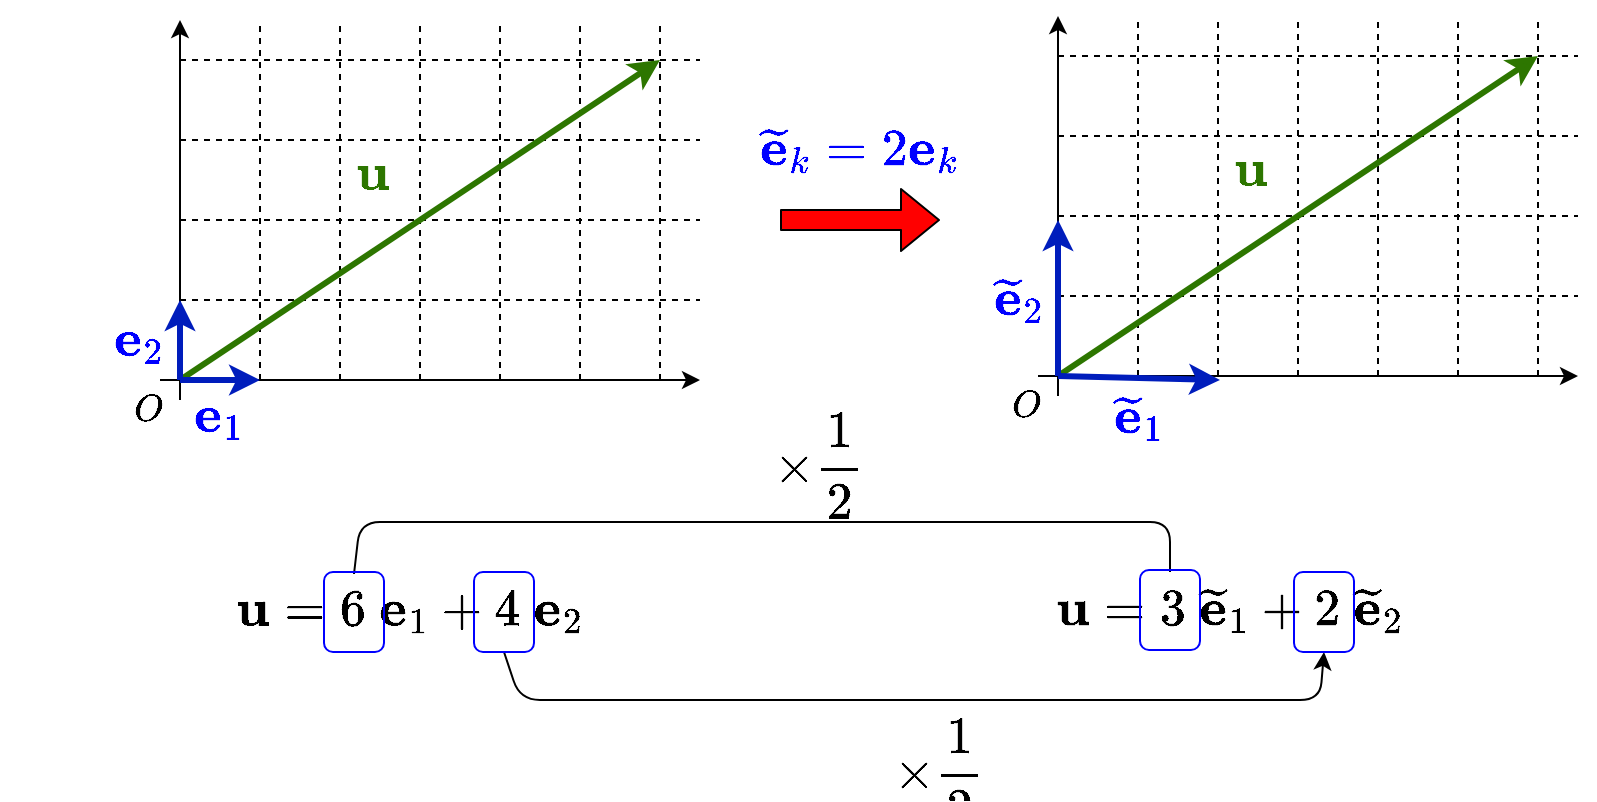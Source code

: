 <mxfile>
    <diagram id="AeXYEoOeGZxjDp4z60xk" name="ページ1">
        <mxGraphModel dx="746" dy="419" grid="1" gridSize="10" guides="1" tooltips="1" connect="1" arrows="1" fold="1" page="1" pageScale="1" pageWidth="850" pageHeight="500" background="#ffffff" math="1" shadow="0">
            <root>
                <mxCell id="0"/>
                <mxCell id="1" parent="0"/>
                <mxCell id="2" value="" style="endArrow=classic;html=1;strokeColor=#000000;" edge="1" parent="1">
                    <mxGeometry width="50" height="50" relative="1" as="geometry">
                        <mxPoint x="70" y="240" as="sourcePoint"/>
                        <mxPoint x="340" y="240" as="targetPoint"/>
                    </mxGeometry>
                </mxCell>
                <mxCell id="3" value="" style="endArrow=none;dashed=1;html=1;strokeColor=#000000;" edge="1" parent="1">
                    <mxGeometry width="50" height="50" relative="1" as="geometry">
                        <mxPoint x="80" y="200" as="sourcePoint"/>
                        <mxPoint x="340" y="200" as="targetPoint"/>
                    </mxGeometry>
                </mxCell>
                <mxCell id="4" value="" style="endArrow=none;dashed=1;html=1;strokeColor=#000000;" edge="1" parent="1">
                    <mxGeometry width="50" height="50" relative="1" as="geometry">
                        <mxPoint x="80" y="160" as="sourcePoint"/>
                        <mxPoint x="340" y="160" as="targetPoint"/>
                    </mxGeometry>
                </mxCell>
                <mxCell id="5" value="" style="endArrow=none;dashed=1;html=1;strokeColor=#000000;" edge="1" parent="1">
                    <mxGeometry width="50" height="50" relative="1" as="geometry">
                        <mxPoint x="80" y="120" as="sourcePoint"/>
                        <mxPoint x="340" y="120" as="targetPoint"/>
                    </mxGeometry>
                </mxCell>
                <mxCell id="6" value="" style="endArrow=none;dashed=1;html=1;strokeColor=#000000;" edge="1" parent="1">
                    <mxGeometry width="50" height="50" relative="1" as="geometry">
                        <mxPoint x="80" y="80" as="sourcePoint"/>
                        <mxPoint x="340" y="80" as="targetPoint"/>
                    </mxGeometry>
                </mxCell>
                <mxCell id="7" value="" style="endArrow=classic;html=1;strokeColor=#000000;" edge="1" parent="1">
                    <mxGeometry width="50" height="50" relative="1" as="geometry">
                        <mxPoint x="80" y="250" as="sourcePoint"/>
                        <mxPoint x="80" y="60" as="targetPoint"/>
                    </mxGeometry>
                </mxCell>
                <mxCell id="8" value="" style="endArrow=none;dashed=1;html=1;strokeColor=#000000;" edge="1" parent="1">
                    <mxGeometry width="50" height="50" relative="1" as="geometry">
                        <mxPoint x="120" y="240" as="sourcePoint"/>
                        <mxPoint x="120" y="60" as="targetPoint"/>
                    </mxGeometry>
                </mxCell>
                <mxCell id="9" value="" style="endArrow=none;dashed=1;html=1;strokeColor=#000000;" edge="1" parent="1">
                    <mxGeometry width="50" height="50" relative="1" as="geometry">
                        <mxPoint x="160" y="240" as="sourcePoint"/>
                        <mxPoint x="160" y="60" as="targetPoint"/>
                    </mxGeometry>
                </mxCell>
                <mxCell id="10" value="" style="endArrow=none;dashed=1;html=1;strokeColor=#000000;" edge="1" parent="1">
                    <mxGeometry width="50" height="50" relative="1" as="geometry">
                        <mxPoint x="200" y="240" as="sourcePoint"/>
                        <mxPoint x="200" y="60" as="targetPoint"/>
                    </mxGeometry>
                </mxCell>
                <mxCell id="11" value="" style="endArrow=none;dashed=1;html=1;strokeColor=#000000;" edge="1" parent="1">
                    <mxGeometry width="50" height="50" relative="1" as="geometry">
                        <mxPoint x="240" y="240" as="sourcePoint"/>
                        <mxPoint x="240" y="60" as="targetPoint"/>
                    </mxGeometry>
                </mxCell>
                <mxCell id="12" value="" style="endArrow=none;dashed=1;html=1;strokeColor=#000000;" edge="1" parent="1">
                    <mxGeometry width="50" height="50" relative="1" as="geometry">
                        <mxPoint x="280" y="240" as="sourcePoint"/>
                        <mxPoint x="280" y="60" as="targetPoint"/>
                    </mxGeometry>
                </mxCell>
                <mxCell id="13" value="" style="endArrow=none;dashed=1;html=1;strokeColor=#000000;" edge="1" parent="1">
                    <mxGeometry width="50" height="50" relative="1" as="geometry">
                        <mxPoint x="320" y="240" as="sourcePoint"/>
                        <mxPoint x="320" y="60" as="targetPoint"/>
                    </mxGeometry>
                </mxCell>
                <mxCell id="14" value="`O`" style="text;html=1;align=center;verticalAlign=middle;whiteSpace=wrap;rounded=0;fontColor=#000000;fontSize=16;" vertex="1" parent="1">
                    <mxGeometry x="34" y="240" width="60" height="30" as="geometry"/>
                </mxCell>
                <mxCell id="16" value="" style="endArrow=classic;html=1;strokeColor=#2D7600;fontSize=16;fontColor=#000000;fillColor=#60a917;strokeWidth=3;" edge="1" parent="1">
                    <mxGeometry width="50" height="50" relative="1" as="geometry">
                        <mxPoint x="80" y="240" as="sourcePoint"/>
                        <mxPoint x="320" y="80" as="targetPoint"/>
                    </mxGeometry>
                </mxCell>
                <mxCell id="17" value="" style="endArrow=classic;html=1;strokeColor=#001DBC;fontSize=16;fontColor=#000000;fillColor=#0050ef;strokeWidth=3;" edge="1" parent="1">
                    <mxGeometry width="50" height="50" relative="1" as="geometry">
                        <mxPoint x="80" y="240" as="sourcePoint"/>
                        <mxPoint x="120" y="240" as="targetPoint"/>
                    </mxGeometry>
                </mxCell>
                <mxCell id="18" value="" style="endArrow=classic;html=1;strokeColor=#001DBC;fontSize=16;fontColor=#000000;fillColor=#0050ef;strokeWidth=3;" edge="1" parent="1">
                    <mxGeometry width="50" height="50" relative="1" as="geometry">
                        <mxPoint x="80" y="240" as="sourcePoint"/>
                        <mxPoint x="80" y="200" as="targetPoint"/>
                    </mxGeometry>
                </mxCell>
                <mxCell id="20" value="`\mathbf{e}_1`" style="text;html=1;align=center;verticalAlign=middle;whiteSpace=wrap;rounded=0;fontColor=#0000FF;fontSize=22;" vertex="1" parent="1">
                    <mxGeometry x="70" y="244" width="60" height="30" as="geometry"/>
                </mxCell>
                <mxCell id="22" value="`\mathbf{e}_2`" style="text;html=1;align=center;verticalAlign=middle;whiteSpace=wrap;rounded=0;fontColor=#0000FF;fontSize=22;" vertex="1" parent="1">
                    <mxGeometry x="30" y="206" width="60" height="30" as="geometry"/>
                </mxCell>
                <mxCell id="24" value="`\mathbf{u}`" style="text;html=1;align=center;verticalAlign=middle;whiteSpace=wrap;rounded=0;fontColor=#2D7600;fontSize=22;" vertex="1" parent="1">
                    <mxGeometry x="146" y="123" width="60" height="30" as="geometry"/>
                </mxCell>
                <mxCell id="27" value="" style="endArrow=classic;html=1;strokeColor=#000000;" edge="1" parent="1">
                    <mxGeometry width="50" height="50" relative="1" as="geometry">
                        <mxPoint x="509" y="238" as="sourcePoint"/>
                        <mxPoint x="779" y="238" as="targetPoint"/>
                    </mxGeometry>
                </mxCell>
                <mxCell id="28" value="" style="endArrow=none;dashed=1;html=1;strokeColor=#000000;" edge="1" parent="1">
                    <mxGeometry width="50" height="50" relative="1" as="geometry">
                        <mxPoint x="519" y="198" as="sourcePoint"/>
                        <mxPoint x="779" y="198" as="targetPoint"/>
                    </mxGeometry>
                </mxCell>
                <mxCell id="29" value="" style="endArrow=none;dashed=1;html=1;strokeColor=#000000;" edge="1" parent="1">
                    <mxGeometry width="50" height="50" relative="1" as="geometry">
                        <mxPoint x="519" y="158" as="sourcePoint"/>
                        <mxPoint x="779" y="158" as="targetPoint"/>
                    </mxGeometry>
                </mxCell>
                <mxCell id="30" value="" style="endArrow=none;dashed=1;html=1;strokeColor=#000000;" edge="1" parent="1">
                    <mxGeometry width="50" height="50" relative="1" as="geometry">
                        <mxPoint x="519" y="118" as="sourcePoint"/>
                        <mxPoint x="779" y="118" as="targetPoint"/>
                    </mxGeometry>
                </mxCell>
                <mxCell id="31" value="" style="endArrow=none;dashed=1;html=1;strokeColor=#000000;" edge="1" parent="1">
                    <mxGeometry width="50" height="50" relative="1" as="geometry">
                        <mxPoint x="519" y="78" as="sourcePoint"/>
                        <mxPoint x="779" y="78" as="targetPoint"/>
                    </mxGeometry>
                </mxCell>
                <mxCell id="32" value="" style="endArrow=classic;html=1;strokeColor=#000000;" edge="1" parent="1">
                    <mxGeometry width="50" height="50" relative="1" as="geometry">
                        <mxPoint x="519" y="248" as="sourcePoint"/>
                        <mxPoint x="519" y="58" as="targetPoint"/>
                    </mxGeometry>
                </mxCell>
                <mxCell id="33" value="" style="endArrow=none;dashed=1;html=1;strokeColor=#000000;" edge="1" parent="1">
                    <mxGeometry width="50" height="50" relative="1" as="geometry">
                        <mxPoint x="559" y="238" as="sourcePoint"/>
                        <mxPoint x="559" y="58" as="targetPoint"/>
                    </mxGeometry>
                </mxCell>
                <mxCell id="34" value="" style="endArrow=none;dashed=1;html=1;strokeColor=#000000;" edge="1" parent="1">
                    <mxGeometry width="50" height="50" relative="1" as="geometry">
                        <mxPoint x="599" y="238" as="sourcePoint"/>
                        <mxPoint x="599" y="58" as="targetPoint"/>
                    </mxGeometry>
                </mxCell>
                <mxCell id="35" value="" style="endArrow=none;dashed=1;html=1;strokeColor=#000000;" edge="1" parent="1">
                    <mxGeometry width="50" height="50" relative="1" as="geometry">
                        <mxPoint x="639" y="238" as="sourcePoint"/>
                        <mxPoint x="639" y="58" as="targetPoint"/>
                    </mxGeometry>
                </mxCell>
                <mxCell id="36" value="" style="endArrow=none;dashed=1;html=1;strokeColor=#000000;" edge="1" parent="1">
                    <mxGeometry width="50" height="50" relative="1" as="geometry">
                        <mxPoint x="679" y="238" as="sourcePoint"/>
                        <mxPoint x="679" y="58" as="targetPoint"/>
                    </mxGeometry>
                </mxCell>
                <mxCell id="37" value="" style="endArrow=none;dashed=1;html=1;strokeColor=#000000;" edge="1" parent="1">
                    <mxGeometry width="50" height="50" relative="1" as="geometry">
                        <mxPoint x="719" y="238" as="sourcePoint"/>
                        <mxPoint x="719" y="58" as="targetPoint"/>
                    </mxGeometry>
                </mxCell>
                <mxCell id="38" value="" style="endArrow=none;dashed=1;html=1;strokeColor=#000000;" edge="1" parent="1">
                    <mxGeometry width="50" height="50" relative="1" as="geometry">
                        <mxPoint x="759" y="238" as="sourcePoint"/>
                        <mxPoint x="759" y="58" as="targetPoint"/>
                    </mxGeometry>
                </mxCell>
                <mxCell id="39" value="`O`" style="text;html=1;align=center;verticalAlign=middle;whiteSpace=wrap;rounded=0;fontColor=#000000;fontSize=16;" vertex="1" parent="1">
                    <mxGeometry x="473" y="238" width="60" height="30" as="geometry"/>
                </mxCell>
                <mxCell id="40" value="" style="endArrow=classic;html=1;strokeColor=#2D7600;fontSize=16;fontColor=#000000;fillColor=#60a917;strokeWidth=3;" edge="1" parent="1">
                    <mxGeometry width="50" height="50" relative="1" as="geometry">
                        <mxPoint x="519" y="238" as="sourcePoint"/>
                        <mxPoint x="759" y="78" as="targetPoint"/>
                    </mxGeometry>
                </mxCell>
                <mxCell id="41" value="" style="endArrow=classic;html=1;strokeColor=#001DBC;fontSize=16;fontColor=#000000;fillColor=#0050ef;strokeWidth=3;" edge="1" parent="1">
                    <mxGeometry width="50" height="50" relative="1" as="geometry">
                        <mxPoint x="519" y="238" as="sourcePoint"/>
                        <mxPoint x="600" y="240" as="targetPoint"/>
                    </mxGeometry>
                </mxCell>
                <mxCell id="42" value="" style="endArrow=classic;html=1;strokeColor=#001DBC;fontSize=16;fontColor=#000000;fillColor=#0050ef;strokeWidth=3;" edge="1" parent="1">
                    <mxGeometry width="50" height="50" relative="1" as="geometry">
                        <mxPoint x="519" y="238" as="sourcePoint"/>
                        <mxPoint x="519" y="160" as="targetPoint"/>
                    </mxGeometry>
                </mxCell>
                <mxCell id="43" value="`\tilde{\mathbf{e}}_1`" style="text;html=1;align=center;verticalAlign=middle;whiteSpace=wrap;rounded=0;fontColor=#0000FF;fontSize=22;" vertex="1" parent="1">
                    <mxGeometry x="530" y="244" width="60" height="30" as="geometry"/>
                </mxCell>
                <mxCell id="44" value="`\tilde{\mathbf{e}}_2`" style="text;html=1;align=center;verticalAlign=middle;whiteSpace=wrap;rounded=0;fontColor=#0000FF;fontSize=22;" vertex="1" parent="1">
                    <mxGeometry x="470" y="185" width="60" height="30" as="geometry"/>
                </mxCell>
                <mxCell id="45" value="`\mathbf{u}`" style="text;html=1;align=center;verticalAlign=middle;whiteSpace=wrap;rounded=0;fontColor=#2D7600;fontSize=22;" vertex="1" parent="1">
                    <mxGeometry x="585" y="121" width="60" height="30" as="geometry"/>
                </mxCell>
                <mxCell id="46" value="" style="shape=flexArrow;endArrow=classic;html=1;strokeColor=#000000;strokeWidth=1;fontSize=22;fontColor=#0000FF;fillColor=#FF0000;" edge="1" parent="1">
                    <mxGeometry width="50" height="50" relative="1" as="geometry">
                        <mxPoint x="380" y="160" as="sourcePoint"/>
                        <mxPoint x="460" y="160" as="targetPoint"/>
                    </mxGeometry>
                </mxCell>
                <mxCell id="47" value="`\tilde{\mathbf{e}}_k = 2 \mathbf{e}_k`" style="text;html=1;align=center;verticalAlign=middle;whiteSpace=wrap;rounded=0;fontColor=#0000FF;fontSize=22;" vertex="1" parent="1">
                    <mxGeometry x="390" y="110" width="60" height="30" as="geometry"/>
                </mxCell>
                <mxCell id="51" value="`\mathbf{u}=6&amp;nbsp; \mathbf{e}_1 + 4&amp;nbsp; \mathbf{e}_2`" style="text;html=1;strokeColor=none;fillColor=none;align=center;verticalAlign=middle;whiteSpace=wrap;rounded=0;fontSize=22;fontColor=#000000;labelBackgroundColor=none;" vertex="1" parent="1">
                    <mxGeometry x="80" y="340" width="230" height="30" as="geometry"/>
                </mxCell>
                <mxCell id="52" value="`\mathbf{u}=3&amp;nbsp; \tilde{\mathbf{e}}_1 + 2&amp;nbsp; \tilde{\mathbf{e}}_2`" style="text;html=1;strokeColor=none;fillColor=none;align=center;verticalAlign=middle;whiteSpace=wrap;rounded=0;fontSize=22;fontColor=#000000;labelBackgroundColor=none;" vertex="1" parent="1">
                    <mxGeometry x="490" y="340" width="230" height="30" as="geometry"/>
                </mxCell>
                <mxCell id="54" value="" style="endArrow=none;html=1;strokeColor=#000000;strokeWidth=1;fontSize=22;fontColor=#000000;fillColor=#FF0000;exitX=0.5;exitY=0;exitDx=0;exitDy=0;entryX=0.5;entryY=0;entryDx=0;entryDy=0;" edge="1" parent="1">
                    <mxGeometry width="50" height="50" relative="1" as="geometry">
                        <mxPoint x="167" y="337" as="sourcePoint"/>
                        <mxPoint x="575" y="336" as="targetPoint"/>
                        <Array as="points">
                            <mxPoint x="170" y="311"/>
                            <mxPoint x="370" y="311"/>
                            <mxPoint x="575" y="311"/>
                        </Array>
                    </mxGeometry>
                </mxCell>
                <mxCell id="55" value="`\times 1/2`" style="text;html=1;strokeColor=none;fillColor=none;align=center;verticalAlign=middle;whiteSpace=wrap;rounded=0;fontSize=22;fontColor=#000000;labelBackgroundColor=none;" vertex="1" parent="1">
                    <mxGeometry x="310" y="267" width="180" height="30" as="geometry"/>
                </mxCell>
                <mxCell id="57" value="" style="endArrow=classic;html=1;strokeColor=#000000;strokeWidth=1;fontSize=22;fontColor=#000000;fillColor=#FF0000;entryX=0.5;entryY=1;entryDx=0;entryDy=0;exitX=0.5;exitY=1;exitDx=0;exitDy=0;endFill=1;" edge="1" parent="1" source="59" target="61">
                    <mxGeometry width="50" height="50" relative="1" as="geometry">
                        <mxPoint x="244" y="400" as="sourcePoint"/>
                        <mxPoint x="650" y="400" as="targetPoint"/>
                        <Array as="points">
                            <mxPoint x="250" y="400"/>
                            <mxPoint x="650" y="400"/>
                        </Array>
                    </mxGeometry>
                </mxCell>
                <mxCell id="58" value="" style="rounded=1;whiteSpace=wrap;html=1;labelBackgroundColor=none;fontSize=22;fontColor=#000000;fillColor=none;strokeColor=#0000FF;" vertex="1" parent="1">
                    <mxGeometry x="152" y="336" width="30" height="40" as="geometry"/>
                </mxCell>
                <mxCell id="59" value="" style="rounded=1;whiteSpace=wrap;html=1;labelBackgroundColor=none;fontSize=22;fontColor=#000000;fillColor=none;strokeColor=#0000FF;" vertex="1" parent="1">
                    <mxGeometry x="227" y="336" width="30" height="40" as="geometry"/>
                </mxCell>
                <mxCell id="60" value="" style="rounded=1;whiteSpace=wrap;html=1;labelBackgroundColor=none;fontSize=22;fontColor=#000000;fillColor=none;strokeColor=#0000FF;" vertex="1" parent="1">
                    <mxGeometry x="560" y="335" width="30" height="40" as="geometry"/>
                </mxCell>
                <mxCell id="61" value="" style="rounded=1;whiteSpace=wrap;html=1;labelBackgroundColor=none;fontSize=22;fontColor=#000000;fillColor=none;strokeColor=#0000FF;" vertex="1" parent="1">
                    <mxGeometry x="637" y="336" width="30" height="40" as="geometry"/>
                </mxCell>
                <mxCell id="62" value="`\times 1/2`" style="text;html=1;strokeColor=none;fillColor=none;align=center;verticalAlign=middle;whiteSpace=wrap;rounded=0;fontSize=22;fontColor=#000000;labelBackgroundColor=none;" vertex="1" parent="1">
                    <mxGeometry x="370" y="420" width="180" height="30" as="geometry"/>
                </mxCell>
            </root>
        </mxGraphModel>
    </diagram>
</mxfile>